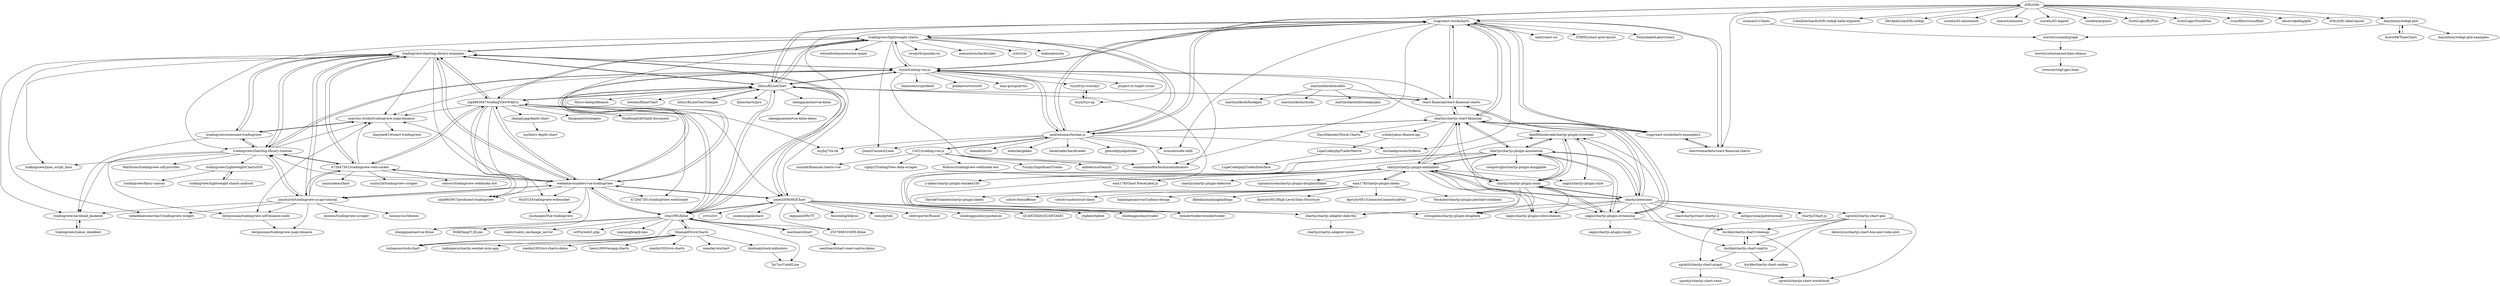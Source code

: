 digraph G {
"danchitnis/webgl-plot" -> "huww98/TimeChart"
"danchitnis/webgl-plot" -> "danchitnis/webgl-plot-examples"
"danchitnis/webgl-plot" -> "wwwtyro/candygraph"
"huww98/TimeChart" -> "danchitnis/webgl-plot"
"tradingview/lightweight-charts" -> "tradingview/charting-library-examples"
"tradingview/lightweight-charts" -> "tvjsx/trading-vue-js"
"tradingview/lightweight-charts" -> "liihuu/KLineChart"
"tradingview/lightweight-charts" -> "rrag/react-stockcharts"
"tradingview/lightweight-charts" -> "mrjbq7/ta-lib" ["e"=1]
"tradingview/lightweight-charts" -> "mementum/backtrader" ["e"=1]
"tradingview/lightweight-charts" -> "anandanand84/technicalindicators" ["e"=1]
"tradingview/lightweight-charts" -> "tradingview/charting-library-tutorial"
"tradingview/lightweight-charts" -> "andredumas/techan.js"
"tradingview/lightweight-charts" -> "ccxt/ccxt" ["e"=1]
"tradingview/lightweight-charts" -> "zlq4863947/tradingViewWikiCn"
"tradingview/lightweight-charts" -> "bukosabino/ta" ["e"=1]
"tradingview/lightweight-charts" -> "wilsonfreitas/awesome-quant" ["e"=1]
"tradingview/lightweight-charts" -> "QuantConnect/Lean" ["e"=1]
"tradingview/lightweight-charts" -> "twopirllc/pandas-ta" ["e"=1]
"rrag/react-stockcharts" -> "andredumas/techan.js"
"rrag/react-stockcharts" -> "rrag/react-stockcharts-examples2"
"rrag/react-stockcharts" -> "anandanand84/technicalindicators" ["e"=1]
"rrag/react-stockcharts" -> "react-financial/react-financial-charts"
"rrag/react-stockcharts" -> "reactivemarkets/react-financial-charts"
"rrag/react-stockcharts" -> "tradingview/lightweight-charts"
"rrag/react-stockcharts" -> "tvjsx/trading-vue-js"
"rrag/react-stockcharts" -> "oransel/node-talib" ["e"=1]
"rrag/react-stockcharts" -> "michaelgrosner/tribeca" ["e"=1]
"rrag/react-stockcharts" -> "chartjs/chartjs-chart-financial"
"rrag/react-stockcharts" -> "uber/react-vis" ["e"=1]
"rrag/react-stockcharts" -> "STRML/react-grid-layout" ["e"=1]
"rrag/react-stockcharts" -> "liihuu/KLineChart"
"rrag/react-stockcharts" -> "FormidableLabs/victory" ["e"=1]
"rrag/react-stockcharts" -> "jones2000/HQChart"
"liihuu/KLineChart" -> "liihuu/KLineChartSample"
"liihuu/KLineChart" -> "jones2000/HQChart"
"liihuu/KLineChart" -> "tvjsx/trading-vue-js"
"liihuu/KLineChart" -> "chxj1992/kline"
"liihuu/KLineChart" -> "zlq4863947/tradingViewWikiCn"
"liihuu/KLineChart" -> "webdatavisualdev/vue-tradingview"
"liihuu/KLineChart" -> "tradingview/lightweight-charts"
"liihuu/KLineChart" -> "klinecharts/pro"
"liihuu/KLineChart" -> "wondertrader/wondertrader" ["e"=1]
"liihuu/KLineChart" -> "tradingview/charting-library-examples"
"liihuu/KLineChart" -> "react-financial/react-financial-charts"
"liihuu/KLineChart" -> "zhengquantao/vue-kline"
"liihuu/KLineChart" -> "rrag/react-stockcharts"
"liihuu/KLineChart" -> "Micro-sheep/efinance" ["e"=1]
"liihuu/KLineChart" -> "icechao/KlineChart" ["e"=1]
"chartjs/chartjs-plugin-datalabels" -> "chartjs/chartjs-plugin-annotation"
"chartjs/chartjs-plugin-datalabels" -> "emn178/chartjs-plugin-labels"
"chartjs/chartjs-plugin-datalabels" -> "chartjs/chartjs-plugin-zoom"
"chartjs/chartjs-plugin-datalabels" -> "chartjs/awesome"
"chartjs/chartjs-plugin-datalabels" -> "y-takey/chartjs-plugin-stacked100"
"chartjs/chartjs-plugin-datalabels" -> "chartjs/chartjs-chart-financial"
"chartjs/chartjs-plugin-datalabels" -> "emn178/Chart.PieceLabel.js"
"chartjs/chartjs-plugin-datalabels" -> "chartjs/chartjs-adapter-date-fns"
"chartjs/chartjs-plugin-datalabels" -> "nagix/chartjs-plugin-streaming"
"chartjs/chartjs-plugin-datalabels" -> "AbelHeinsbroek/chartjs-plugin-crosshair"
"chartjs/chartjs-plugin-datalabels" -> "chartjs/chartjs-plugin-deferred"
"chartjs/chartjs-plugin-datalabels" -> "nagix/chartjs-plugin-colorschemes"
"chartjs/chartjs-plugin-datalabels" -> "ciprianciurea/chartjs-plugin-doughnutlabel"
"chartjs/chartjs-plugin-datalabels" -> "nagix/chartjs-plugin-style"
"chartjs/chartjs-plugin-datalabels" -> "chrispahm/chartjs-plugin-dragdata"
"nagix/chartjs-plugin-streaming" -> "chartjs/chartjs-plugin-zoom"
"nagix/chartjs-plugin-streaming" -> "AbelHeinsbroek/chartjs-plugin-crosshair"
"nagix/chartjs-plugin-streaming" -> "nagix/chartjs-plugin-rough"
"nagix/chartjs-plugin-streaming" -> "chartjs/chartjs-chart-financial"
"nagix/chartjs-plugin-streaming" -> "chartjs/chartjs-plugin-annotation"
"nagix/chartjs-plugin-streaming" -> "kurkle/chartjs-chart-treemap"
"chartjs/awesome" -> "chartjs/chartjs-plugin-datalabels"
"chartjs/awesome" -> "chartjs/chartjs-plugin-zoom"
"chartjs/awesome" -> "chartjs/chartjs-plugin-annotation"
"chartjs/awesome" -> "reactchartjs/react-chartjs-2" ["e"=1]
"chartjs/awesome" -> "chartjs/chartjs-chart-financial"
"chartjs/awesome" -> "kurkle/chartjs-chart-matrix"
"chartjs/awesome" -> "sgratzl/chartjs-chart-geo"
"chartjs/awesome" -> "nagix/chartjs-plugin-streaming"
"chartjs/awesome" -> "nagix/chartjs-plugin-colorschemes"
"chartjs/awesome" -> "AbelHeinsbroek/chartjs-plugin-crosshair"
"chartjs/awesome" -> "ashiguruma/patternomaly"
"chartjs/awesome" -> "chartjs/chartjs-adapter-date-fns"
"chartjs/awesome" -> "chrispahm/chartjs-plugin-dragdata"
"chartjs/awesome" -> "chartjs/Chart.js" ["e"=1]
"chartjs/awesome" -> "kurkle/chartjs-chart-treemap"
"react-financial/react-financial-charts" -> "rrag/react-stockcharts"
"react-financial/react-financial-charts" -> "rrag/react-stockcharts-examples2"
"react-financial/react-financial-charts" -> "chartjs/chartjs-chart-financial"
"react-financial/react-financial-charts" -> "tvjsx/trading-vue-js"
"react-financial/react-financial-charts" -> "liihuu/KLineChart"
"jones2000/HQChart" -> "liihuu/KLineChart"
"jones2000/HQChart" -> "chxj1992/kline"
"jones2000/HQChart" -> "mpquant/MyTT" ["e"=1]
"jones2000/HQChart" -> "fasiondog/hikyuu" ["e"=1]
"jones2000/HQChart" -> "rainx/pytdx" ["e"=1]
"jones2000/HQChart" -> "2557606319/H5-Kline" ["e"=1]
"jones2000/HQChart" -> "wondertrader/wondertrader" ["e"=1]
"jones2000/HQChart" -> "cedricporter/funcat" ["e"=1]
"jones2000/HQChart" -> "shidenggui/easyquotation" ["e"=1]
"jones2000/HQChart" -> "webdatavisualdev/vue-tradingview"
"jones2000/HQChart" -> "QUANTAXIS/QUANTAXIS" ["e"=1]
"jones2000/HQChart" -> "ctpbee/ctpbee" ["e"=1]
"jones2000/HQChart" -> "shidenggui/easytrader" ["e"=1]
"jones2000/HQChart" -> "zvtvz/zvt" ["e"=1]
"jones2000/HQChart" -> "jindaxiang/akshare" ["e"=1]
"andredumas/techan.js" -> "rrag/react-stockcharts"
"andredumas/techan.js" -> "oransel/node-talib" ["e"=1]
"andredumas/techan.js" -> "anandanand84/technicalindicators" ["e"=1]
"andredumas/techan.js" -> "d3fc/d3fc"
"andredumas/techan.js" -> "tradingview/lightweight-charts"
"andredumas/techan.js" -> "michaelgrosner/tribeca" ["e"=1]
"andredumas/techan.js" -> "tvjsx/trading-vue-js"
"andredumas/techan.js" -> "chartjs/chartjs-chart-financial"
"andredumas/techan.js" -> "manahl/arctic" ["e"=1]
"andredumas/techan.js" -> "mrjbq7/ta-lib" ["e"=1]
"andredumas/techan.js" -> "askmike/gekko" ["e"=1]
"andredumas/techan.js" -> "C451/trading-vue-js"
"andredumas/techan.js" -> "backtrader/backtrader" ["e"=1]
"andredumas/techan.js" -> "gbeced/pyalgotrade" ["e"=1]
"andredumas/techan.js" -> "QuantConnect/Lean" ["e"=1]
"martinshkreli/models" -> "martinshkreli/stocks"
"martinshkreli/models" -> "martinshkreli/bitcoinkeygen"
"martinshkreli/models" -> "react-financial/react-financial-charts"
"martinshkreli/models" -> "martinshkreli/bookgen"
"zlq4863947/tradingViewWikiCn" -> "webdatavisualdev/vue-tradingview"
"zlq4863947/tradingViewWikiCn" -> "tradingview/charting-library-examples"
"zlq4863947/tradingViewWikiCn" -> "zlq4863947/proficient-tradingview"
"zlq4863947/tradingViewWikiCn" -> "liihuu/KLineChart"
"zlq4863947/tradingViewWikiCn" -> "zhangxugg/depth-chart"
"zlq4863947/tradingViewWikiCn" -> "472647301/tradingview-web-socket"
"zlq4863947/tradingViewWikiCn" -> "chxj1992/kline"
"zlq4863947/tradingViewWikiCn" -> "No2015/tradingview-websocket"
"zlq4863947/tradingViewWikiCn" -> "jones2000/HQChart"
"zlq4863947/tradingViewWikiCn" -> "tradingview/lightweight-charts"
"zlq4863947/tradingViewWikiCn" -> "jonchurch/tradingview-js-api-tutorial"
"zlq4863947/tradingViewWikiCn" -> "fmzquant/strategies" ["e"=1]
"zlq4863947/tradingViewWikiCn" -> "marcius-studio/tradingview-jsapi-binance"
"zlq4863947/tradingViewWikiCn" -> "472647301/tradingView-webSocket"
"zlq4863947/tradingViewWikiCn" -> "HuaRongSAO/talib-document" ["e"=1]
"tvjsx/trading-vue-js" -> "tvjsx/tvjs-overlays"
"tvjsx/trading-vue-js" -> "liihuu/KLineChart"
"tvjsx/trading-vue-js" -> "tradingview/lightweight-charts"
"tvjsx/trading-vue-js" -> "tvjsx/tvjs-xp"
"tvjsx/trading-vue-js" -> "tradingview/charting-library-tutorial"
"tvjsx/trading-vue-js" -> "webdatavisualdev/vue-tradingview"
"tvjsx/trading-vue-js" -> "project-nv/night-vision"
"tvjsx/trading-vue-js" -> "anandanand84/technicalindicators" ["e"=1]
"tvjsx/trading-vue-js" -> "marcius-studio/tradingview-jsapi-binance"
"tvjsx/trading-vue-js" -> "tradingview/charting-library-examples"
"tvjsx/trading-vue-js" -> "bmoscon/cryptofeed" ["e"=1]
"tvjsx/trading-vue-js" -> "polakowo/vectorbt" ["e"=1]
"tvjsx/trading-vue-js" -> "rrag/react-stockcharts"
"tvjsx/trading-vue-js" -> "man-group/arctic" ["e"=1]
"tvjsx/trading-vue-js" -> "andredumas/techan.js"
"webdatavisualdev/vue-tradingview" -> "zlq4863947/tradingViewWikiCn"
"webdatavisualdev/vue-tradingview" -> "472647301/tradingview-web-socket"
"webdatavisualdev/vue-tradingview" -> "tradingview/charting-library-examples"
"webdatavisualdev/vue-tradingview" -> "No2015/tradingview-websocket"
"webdatavisualdev/vue-tradingview" -> "marcius-studio/tradingview-jsapi-binance"
"webdatavisualdev/vue-tradingview" -> "jonchurch/tradingview-js-api-tutorial"
"webdatavisualdev/vue-tradingview" -> "chxj1992/kline"
"webdatavisualdev/vue-tradingview" -> "liihuu/KLineChart"
"webdatavisualdev/vue-tradingview" -> "zlq4863947/proficient-tradingview"
"webdatavisualdev/vue-tradingview" -> "jones2000/HQChart"
"webdatavisualdev/vue-tradingview" -> "tvjsx/trading-vue-js"
"webdatavisualdev/vue-tradingview" -> "472647301/tradingView-webSocket"
"webdatavisualdev/vue-tradingview" -> "xushanpei/Vue-tradingview"
"webdatavisualdev/vue-tradingview" -> "tradingview/charting-library-tutorial"
"webdatavisualdev/vue-tradingview" -> "zhengquantao/vue-Kline"
"tvjsx/tvjs-xp" -> "tvjsx/tvjs-overlays"
"tradingview/charting-library-examples" -> "zlq4863947/tradingViewWikiCn"
"tradingview/charting-library-examples" -> "jonchurch/tradingview-js-api-tutorial"
"tradingview/charting-library-examples" -> "tradingview/charting-library-tutorial"
"tradingview/charting-library-examples" -> "webdatavisualdev/vue-tradingview"
"tradingview/charting-library-examples" -> "tradingview/awesome-tradingview"
"tradingview/charting-library-examples" -> "tradingview/lightweight-charts"
"tradingview/charting-library-examples" -> "marcius-studio/tradingview-jsapi-binance"
"tradingview/charting-library-examples" -> "472647301/tradingview-web-socket"
"tradingview/charting-library-examples" -> "rafaelklaessen/react-tradingview-widget"
"tradingview/charting-library-examples" -> "zlq4863947/proficient-tradingview"
"tradingview/charting-library-examples" -> "tvjsx/trading-vue-js"
"tradingview/charting-library-examples" -> "tradingview/saveload_backend"
"tradingview/charting-library-examples" -> "chxj1992/kline"
"tradingview/charting-library-examples" -> "tradingview/pine_script_docs" ["e"=1]
"tradingview/charting-library-examples" -> "liihuu/KLineChart"
"ustaxes/UsTaxes" -> "wwwtyro/candygraph"
"rrag/react-stockcharts-examples2" -> "rrag/react-stockcharts"
"rrag/react-stockcharts-examples2" -> "reactivemarkets/react-financial-charts"
"rrag/react-stockcharts-examples2" -> "react-financial/react-financial-charts"
"d3fc/d3fc" -> "ColinEberhardt/d3fc-webgl-hathi-explorer"
"d3fc/d3fc" -> "danchitnis/webgl-plot"
"d3fc/d3fc" -> "andredumas/techan.js"
"d3fc/d3fc" -> "DevAndyLee/d3fc-webgl"
"d3fc/d3fc" -> "susielu/d3-annotation" ["e"=1]
"d3fc/d3fc" -> "nteract/semiotic" ["e"=1]
"d3fc/d3fc" -> "susielu/d3-legend" ["e"=1]
"d3fc/d3fc" -> "uwdata/arquero" ["e"=1]
"d3fc/d3fc" -> "rrag/react-stockcharts"
"d3fc/d3fc" -> "ScottLogic/BitFlux"
"d3fc/d3fc" -> "ScottLogic/StockFlux"
"d3fc/d3fc" -> "crossfilter/crossfilter" ["e"=1]
"d3fc/d3fc" -> "observablehq/plot" ["e"=1]
"d3fc/d3fc" -> "reactivemarkets/react-financial-charts"
"d3fc/d3fc" -> "d3fc/d3fc-label-layout" ["e"=1]
"emn178/chartjs-plugin-labels" -> "chartjs/chartjs-plugin-datalabels"
"emn178/chartjs-plugin-labels" -> "Neckster/chartjs-plugin-piechart-outlabels"
"emn178/chartjs-plugin-labels" -> "DavideViolante/chartjs-plugin-labels"
"emn178/chartjs-plugin-labels" -> "sohutv/hotcaffeine" ["e"=1]
"emn178/chartjs-plugin-labels" -> "sohutv/cachecloud-client" ["e"=1]
"emn178/chartjs-plugin-labels" -> "baimingxuan/vue3-admin-design" ["e"=1]
"emn178/chartjs-plugin-labels" -> "Allenkuzma/langhaiblogs" ["e"=1]
"emn178/chartjs-plugin-labels" -> "Apricity001/High-Level-Data-Structure" ["e"=1]
"emn178/chartjs-plugin-labels" -> "Apricity001/CommonConnectionPool" ["e"=1]
"Shaman05/wxCharts" -> "roshanca/stock-chart"
"Shaman05/wxCharts" -> "ioneday/wxchart"
"Shaman05/wxCharts" -> "kimboqi/stock-indicators"
"Shaman05/wxCharts" -> "xiabingwu/chartjs-wechat-mini-app" ["e"=1]
"Shaman05/wxCharts" -> "xiaolin3303/wx-charts-demo" ["e"=1]
"Shaman05/wxCharts" -> "hawx1993/wxapp-charts" ["e"=1]
"Shaman05/wxCharts" -> "xiaolin3303/wx-charts" ["e"=1]
"Shaman05/wxCharts" -> "chxj1992/kline"
"tradingview/charting-library-tutorial" -> "tradingview/awesome-tradingview"
"tradingview/charting-library-tutorial" -> "tradingview/charting-library-examples"
"tradingview/charting-library-tutorial" -> "472647301/tradingview-web-socket"
"tradingview/charting-library-tutorial" -> "marcius-studio/tradingview-jsapi-binance"
"tradingview/charting-library-tutorial" -> "jonchurch/tradingview-js-api-tutorial"
"tradingview/charting-library-tutorial" -> "bergusman/tradingview-udf-binance-node"
"tradingview/charting-library-tutorial" -> "tradingview/LightweightChartsIOS"
"tradingview/charting-library-tutorial" -> "tradingview/pine_script_docs" ["e"=1]
"tradingview/charting-library-tutorial" -> "tvjsx/trading-vue-js"
"tradingview/charting-library-tutorial" -> "tradingview/saveload_backend"
"tradingview/charting-library-tutorial" -> "Marfusios/tradingview-udf-provider"
"chartjs/chartjs-plugin-annotation" -> "chartjs/chartjs-plugin-zoom"
"chartjs/chartjs-plugin-annotation" -> "chartjs/chartjs-plugin-datalabels"
"chartjs/chartjs-plugin-annotation" -> "AbelHeinsbroek/chartjs-plugin-crosshair"
"chartjs/chartjs-plugin-annotation" -> "chartjs/awesome"
"chartjs/chartjs-plugin-annotation" -> "chrispahm/chartjs-plugin-dragdata"
"chartjs/chartjs-plugin-annotation" -> "chartjs/chartjs-chart-financial"
"chartjs/chartjs-plugin-annotation" -> "y-takey/chartjs-plugin-stacked100"
"chartjs/chartjs-plugin-annotation" -> "nagix/chartjs-plugin-streaming"
"chartjs/chartjs-plugin-annotation" -> "nagix/chartjs-plugin-colorschemes"
"chartjs/chartjs-plugin-annotation" -> "compwright/chartjs-plugin-draggable"
"chartjs/chartjs-plugin-annotation" -> "chartjs/chartjs-adapter-date-fns"
"zhangxugg/depth-chart" -> "mylhei/v-depth-chart"
"C451/trading-vue-js" -> "anfederico/Gemini" ["e"=1]
"C451/trading-vue-js" -> "xunxdd/financial-charts-vue"
"C451/trading-vue-js" -> "andredumas/techan.js"
"C451/trading-vue-js" -> "ciphyr/TradingView-data-scraper"
"C451/trading-vue-js" -> "Robswc/tradingview-webhooks-bot" ["e"=1]
"C451/trading-vue-js" -> "Tucsky/SignificantTrades" ["e"=1]
"C451/trading-vue-js" -> "anandanand84/technicalindicators" ["e"=1]
"chxj1992/kline" -> "liihuu/KLineChart"
"chxj1992/kline" -> "jones2000/HQChart"
"chxj1992/kline" -> "webdatavisualdev/vue-tradingview"
"chxj1992/kline" -> "seerline/clchart"
"chxj1992/kline" -> "roshanca/stock-chart"
"chxj1992/kline" -> "WillkYang/Y_KLine" ["e"=1]
"chxj1992/kline" -> "zhengquantao/vue-Kline"
"chxj1992/kline" -> "zlq4863947/tradingViewWikiCn"
"chxj1992/kline" -> "2557606319/H5-Kline" ["e"=1]
"chxj1992/kline" -> "Tai7sy/CoinKLine"
"chxj1992/kline" -> "Shaman05/wxCharts"
"chxj1992/kline" -> "tradingview/charting-library-examples"
"chxj1992/kline" -> "viabtc/viabtc_exchange_server" ["e"=1]
"chxj1992/kline" -> "sc0Vu/web3.php" ["e"=1]
"chxj1992/kline" -> "xiaxiangfeng/k-line"
"jonchurch/tradingview-js-api-tutorial" -> "tradingview/charting-library-examples"
"jonchurch/tradingview-js-api-tutorial" -> "webdatavisualdev/vue-tradingview"
"jonchurch/tradingview-js-api-tutorial" -> "imxeno/tradingview-scraper" ["e"=1]
"jonchurch/tradingview-js-api-tutorial" -> "tradingview/charting-library-tutorial"
"jonchurch/tradingview-js-api-tutorial" -> "bergusman/tradingview-udf-binance-node"
"jonchurch/tradingview-js-api-tutorial" -> "bergusman/tradingview-jsapi-binance"
"jonchurch/tradingview-js-api-tutorial" -> "mmmy/css3demos"
"jonchurch/tradingview-js-api-tutorial" -> "472647301/tradingview-web-socket"
"jonchurch/tradingview-js-api-tutorial" -> "tradingview/saveload_backend"
"jonchurch/tradingview-js-api-tutorial" -> "rafaelklaessen/react-tradingview-widget"
"roshanca/stock-chart" -> "Shaman05/wxCharts"
"seerline/clchart" -> "seerline/clchart.react-native.demo"
"seerline/clchart" -> "chxj1992/kline"
"zhengquantao/vue-kline" -> "zhengquantao/vue-kline-demo"
"liihuu/KLineChartSample" -> "liihuu/KLineChart"
"472647301/tradingview-web-socket" -> "webdatavisualdev/vue-tradingview"
"472647301/tradingview-web-socket" -> "marcius-studio/tradingview-jsapi-binance"
"472647301/tradingview-web-socket" -> "tradingview/charting-library-tutorial"
"472647301/tradingview-web-socket" -> "tradingview/charting-library-examples"
"472647301/tradingview-web-socket" -> "zlq4863947/tradingViewWikiCn"
"472647301/tradingview-web-socket" -> "jonchurch/tradingview-js-api-tutorial"
"472647301/tradingview-web-socket" -> "rushic24/tradingview-scraper" ["e"=1]
"472647301/tradingview-web-socket" -> "robswc/tradingview-webhooks-bot" ["e"=1]
"472647301/tradingview-web-socket" -> "yasincidem/chart"
"chartjs/chartjs-plugin-zoom" -> "chartjs/chartjs-plugin-annotation"
"chartjs/chartjs-plugin-zoom" -> "AbelHeinsbroek/chartjs-plugin-crosshair"
"chartjs/chartjs-plugin-zoom" -> "nagix/chartjs-plugin-streaming"
"chartjs/chartjs-plugin-zoom" -> "chartjs/chartjs-plugin-datalabels"
"chartjs/chartjs-plugin-zoom" -> "chartjs/awesome"
"chartjs/chartjs-plugin-zoom" -> "chartjs/chartjs-chart-financial"
"chartjs/chartjs-plugin-zoom" -> "nagix/chartjs-plugin-colorschemes"
"chartjs/chartjs-plugin-zoom" -> "chrispahm/chartjs-plugin-dragdata"
"chartjs/chartjs-plugin-zoom" -> "chartjs/chartjs-adapter-date-fns"
"kurkle/chartjs-chart-matrix" -> "kurkle/chartjs-chart-treemap"
"kurkle/chartjs-chart-matrix" -> "kurkle/chartjs-chart-sankey"
"kurkle/chartjs-chart-matrix" -> "sgratzl/chartjs-chart-graph"
"sgratzl/chartjs-chart-graph" -> "upsetjs/chartjs-chart-venn"
"sgratzl/chartjs-chart-graph" -> "sgratzl/chartjs-chart-wordcloud"
"AbelHeinsbroek/chartjs-plugin-crosshair" -> "chartjs/chartjs-plugin-zoom"
"AbelHeinsbroek/chartjs-plugin-crosshair" -> "chartjs/chartjs-plugin-annotation"
"AbelHeinsbroek/chartjs-plugin-crosshair" -> "nagix/chartjs-plugin-style"
"tvjsx/tvjs-overlays" -> "tvjsx/tvjs-xp"
"tradingview/saveload_backend" -> "tradingview/yahoo_datafeed"
"chartjs/chartjs-chart-financial" -> "chartjs/chartjs-plugin-zoom"
"chartjs/chartjs-chart-financial" -> "chartjs/chartjs-plugin-annotation"
"chartjs/chartjs-chart-financial" -> "rrag/react-stockcharts"
"chartjs/chartjs-chart-financial" -> "chartjs/awesome"
"chartjs/chartjs-chart-financial" -> "react-financial/react-financial-charts"
"chartjs/chartjs-chart-financial" -> "andredumas/techan.js"
"chartjs/chartjs-chart-financial" -> "nagix/chartjs-plugin-streaming"
"chartjs/chartjs-chart-financial" -> "chartjs/chartjs-plugin-datalabels"
"chartjs/chartjs-chart-financial" -> "AbelHeinsbroek/chartjs-plugin-crosshair"
"chartjs/chartjs-chart-financial" -> "rrag/react-stockcharts-examples2"
"chartjs/chartjs-chart-financial" -> "tvjsx/trading-vue-js"
"chartjs/chartjs-chart-financial" -> "scheb/yahoo-finance-api"
"chartjs/chartjs-chart-financial" -> "DaveSkender/Stock.Charts" ["e"=1]
"reactivemarkets/react-financial-charts" -> "rrag/react-stockcharts-examples2"
"reactivemarkets/react-financial-charts" -> "rrag/react-stockcharts"
"marcius-studio/tradingview-jsapi-binance" -> "sharjeel619/react-tradingview"
"marcius-studio/tradingview-jsapi-binance" -> "tradingview/awesome-tradingview"
"marcius-studio/tradingview-jsapi-binance" -> "bergusman/tradingview-udf-binance-node"
"tradingview/awesome-tradingview" -> "marcius-studio/tradingview-jsapi-binance"
"tradingview/awesome-tradingview" -> "tradingview/charting-library-tutorial"
"tradingview/awesome-tradingview" -> "tradingview/saveload_backend"
"tradingview/awesome-tradingview" -> "tradingview/charting-library-examples"
"No2015/tradingview-websocket" -> "xushanpei/Vue-tradingview"
"wwwtyro/instanced-lines-demos" -> "rreusser/regl-gpu-lines" ["e"=1]
"tradingview/lightweight-charts-android" -> "tradingview/LightweightChartsIOS"
"sgratzl/chartjs-chart-geo" -> "sgratzl/chartjs-chart-graph"
"sgratzl/chartjs-chart-geo" -> "kurkle/chartjs-chart-sankey"
"sgratzl/chartjs-chart-geo" -> "kurkle/chartjs-chart-treemap"
"sgratzl/chartjs-chart-geo" -> "kurkle/chartjs-chart-matrix"
"sgratzl/chartjs-chart-geo" -> "datavisyn/chartjs-chart-box-and-violin-plot"
"sgratzl/chartjs-chart-geo" -> "sgratzl/chartjs-chart-wordcloud"
"scheb/yahoo-finance-api" -> "LupeCode/phpTraderNative"
"kimboqi/stock-indicators" -> "Tai7sy/CoinKLine"
"tradingview/LightweightChartsIOS" -> "tradingview/lightweight-charts-android"
"tradingview/LightweightChartsIOS" -> "tradingview/fancy-canvas"
"kurkle/chartjs-chart-treemap" -> "kurkle/chartjs-chart-matrix"
"kurkle/chartjs-chart-treemap" -> "sgratzl/chartjs-chart-wordcloud"
"tradingview/yahoo_datafeed" -> "tradingview/saveload_backend"
"chartjs/chartjs-adapter-date-fns" -> "chartjs/chartjs-adapter-luxon"
"bergusman/tradingview-udf-binance-node" -> "bergusman/tradingview-jsapi-binance"
"LupeCode/phpTraderNative" -> "LupeCode/phpTraderInterface"
"wwwtyro/candygraph" -> "wwwtyro/instanced-lines-demos"
"danchitnis/webgl-plot" ["l"="19.918,32.394"]
"huww98/TimeChart" ["l"="19.944,32.41"]
"danchitnis/webgl-plot-examples" ["l"="19.906,32.418"]
"wwwtyro/candygraph" ["l"="19.95,32.455"]
"tradingview/lightweight-charts" ["l"="19.746,32.256"]
"tradingview/charting-library-examples" ["l"="19.693,32.237"]
"tvjsx/trading-vue-js" ["l"="19.762,32.234"]
"liihuu/KLineChart" ["l"="19.738,32.211"]
"rrag/react-stockcharts" ["l"="19.804,32.237"]
"mrjbq7/ta-lib" ["l"="21.693,32.753"]
"mementum/backtrader" ["l"="21.693,32.709"]
"anandanand84/technicalindicators" ["l"="21.166,31.209"]
"tradingview/charting-library-tutorial" ["l"="19.681,32.257"]
"andredumas/techan.js" ["l"="19.838,32.227"]
"ccxt/ccxt" ["l"="20.981,31.171"]
"zlq4863947/tradingViewWikiCn" ["l"="19.703,32.221"]
"bukosabino/ta" ["l"="21.776,32.705"]
"wilsonfreitas/awesome-quant" ["l"="21.713,32.668"]
"QuantConnect/Lean" ["l"="21.659,32.728"]
"twopirllc/pandas-ta" ["l"="21.752,32.691"]
"rrag/react-stockcharts-examples2" ["l"="19.847,32.256"]
"react-financial/react-financial-charts" ["l"="19.816,32.256"]
"reactivemarkets/react-financial-charts" ["l"="19.834,32.278"]
"oransel/node-talib" ["l"="21.197,31.226"]
"michaelgrosner/tribeca" ["l"="21.124,31.128"]
"chartjs/chartjs-chart-financial" ["l"="19.895,32.22"]
"uber/react-vis" ["l"="25.842,-26.492"]
"STRML/react-grid-layout" ["l"="25.743,-26.51"]
"FormidableLabs/victory" ["l"="25.79,-26.554"]
"jones2000/HQChart" ["l"="19.723,32.178"]
"liihuu/KLineChartSample" ["l"="19.762,32.187"]
"chxj1992/kline" ["l"="19.684,32.175"]
"webdatavisualdev/vue-tradingview" ["l"="19.689,32.21"]
"klinecharts/pro" ["l"="19.756,32.171"]
"wondertrader/wondertrader" ["l"="19.868,33.186"]
"zhengquantao/vue-kline" ["l"="19.647,32.194"]
"Micro-sheep/efinance" ["l"="19.838,33.112"]
"icechao/KlineChart" ["l"="47.135,2.183"]
"chartjs/chartjs-plugin-datalabels" ["l"="19.969,32.216"]
"chartjs/chartjs-plugin-annotation" ["l"="19.956,32.196"]
"emn178/chartjs-plugin-labels" ["l"="20.032,32.225"]
"chartjs/chartjs-plugin-zoom" ["l"="19.941,32.205"]
"chartjs/awesome" ["l"="19.969,32.177"]
"y-takey/chartjs-plugin-stacked100" ["l"="19.952,32.165"]
"emn178/Chart.PieceLabel.js" ["l"="20.016,32.254"]
"chartjs/chartjs-adapter-date-fns" ["l"="19.988,32.193"]
"nagix/chartjs-plugin-streaming" ["l"="19.934,32.182"]
"AbelHeinsbroek/chartjs-plugin-crosshair" ["l"="19.944,32.219"]
"chartjs/chartjs-plugin-deferred" ["l"="19.986,32.252"]
"nagix/chartjs-plugin-colorschemes" ["l"="19.922,32.195"]
"ciprianciurea/chartjs-plugin-doughnutlabel" ["l"="20.001,32.231"]
"nagix/chartjs-plugin-style" ["l"="19.958,32.24"]
"chrispahm/chartjs-plugin-dragdata" ["l"="19.989,32.205"]
"nagix/chartjs-plugin-rough" ["l"="19.924,32.146"]
"kurkle/chartjs-chart-treemap" ["l"="19.977,32.14"]
"reactchartjs/react-chartjs-2" ["l"="26.022,-26.151"]
"kurkle/chartjs-chart-matrix" ["l"="19.982,32.123"]
"sgratzl/chartjs-chart-geo" ["l"="20.006,32.123"]
"ashiguruma/patternomaly" ["l"="20.043,32.159"]
"chartjs/Chart.js" ["l"="26.745,-26.84"]
"mpquant/MyTT" ["l"="19.735,33.125"]
"fasiondog/hikyuu" ["l"="19.838,33.182"]
"rainx/pytdx" ["l"="19.776,33.169"]
"2557606319/H5-Kline" ["l"="33.098,37.522"]
"cedricporter/funcat" ["l"="19.763,33.168"]
"shidenggui/easyquotation" ["l"="19.787,33.095"]
"QUANTAXIS/QUANTAXIS" ["l"="19.82,33.097"]
"ctpbee/ctpbee" ["l"="19.839,33.225"]
"shidenggui/easytrader" ["l"="19.807,33.076"]
"zvtvz/zvt" ["l"="19.835,33.129"]
"jindaxiang/akshare" ["l"="19.839,33.069"]
"d3fc/d3fc" ["l"="19.866,32.3"]
"manahl/arctic" ["l"="21.806,32.806"]
"askmike/gekko" ["l"="21.051,31.092"]
"C451/trading-vue-js" ["l"="19.845,32.173"]
"backtrader/backtrader" ["l"="21.772,32.795"]
"gbeced/pyalgotrade" ["l"="21.749,32.781"]
"martinshkreli/models" ["l"="19.803,32.343"]
"martinshkreli/stocks" ["l"="19.786,32.37"]
"martinshkreli/bitcoinkeygen" ["l"="19.818,32.359"]
"martinshkreli/bookgen" ["l"="19.807,32.37"]
"zlq4863947/proficient-tradingview" ["l"="19.671,32.243"]
"zhangxugg/depth-chart" ["l"="19.704,32.281"]
"472647301/tradingview-web-socket" ["l"="19.669,32.229"]
"No2015/tradingview-websocket" ["l"="19.673,32.197"]
"jonchurch/tradingview-js-api-tutorial" ["l"="19.652,32.24"]
"fmzquant/strategies" ["l"="19.876,33.117"]
"marcius-studio/tradingview-jsapi-binance" ["l"="19.697,32.257"]
"472647301/tradingView-webSocket" ["l"="19.659,32.21"]
"HuaRongSAO/talib-document" ["l"="19.838,33.148"]
"tvjsx/tvjs-overlays" ["l"="19.782,32.28"]
"tvjsx/tvjs-xp" ["l"="19.764,32.282"]
"project-nv/night-vision" ["l"="19.787,32.195"]
"bmoscon/cryptofeed" ["l"="21.036,31.241"]
"polakowo/vectorbt" ["l"="21.812,32.69"]
"man-group/arctic" ["l"="21.81,32.734"]
"xushanpei/Vue-tradingview" ["l"="19.66,32.189"]
"zhengquantao/vue-Kline" ["l"="19.656,32.174"]
"tradingview/awesome-tradingview" ["l"="19.677,32.273"]
"rafaelklaessen/react-tradingview-widget" ["l"="19.621,32.225"]
"tradingview/saveload_backend" ["l"="19.645,32.263"]
"tradingview/pine_script_docs" ["l"="20.204,31.777"]
"ustaxes/UsTaxes" ["l"="19.956,32.501"]
"ColinEberhardt/d3fc-webgl-hathi-explorer" ["l"="19.905,32.315"]
"DevAndyLee/d3fc-webgl" ["l"="19.885,32.322"]
"susielu/d3-annotation" ["l"="15.309,-31.633"]
"nteract/semiotic" ["l"="16.57,-32.06"]
"susielu/d3-legend" ["l"="15.285,-31.617"]
"uwdata/arquero" ["l"="16.549,-31.957"]
"ScottLogic/BitFlux" ["l"="19.859,32.328"]
"ScottLogic/StockFlux" ["l"="19.882,32.341"]
"crossfilter/crossfilter" ["l"="15.07,-31.504"]
"observablehq/plot" ["l"="16.577,-31.965"]
"d3fc/d3fc-label-layout" ["l"="15.294,-31.718"]
"Neckster/chartjs-plugin-piechart-outlabels" ["l"="20.063,32.239"]
"DavideViolante/chartjs-plugin-labels" ["l"="20.064,32.22"]
"sohutv/hotcaffeine" ["l"="-24.827,23.114"]
"sohutv/cachecloud-client" ["l"="-24.823,23.12"]
"baimingxuan/vue3-admin-design" ["l"="-24.832,23.116"]
"Allenkuzma/langhaiblogs" ["l"="-24.846,23.121"]
"Apricity001/High-Level-Data-Structure" ["l"="-24.795,23.117"]
"Apricity001/CommonConnectionPool" ["l"="-24.812,23.106"]
"Shaman05/wxCharts" ["l"="19.667,32.12"]
"roshanca/stock-chart" ["l"="19.648,32.132"]
"ioneday/wxchart" ["l"="19.645,32.088"]
"kimboqi/stock-indicators" ["l"="19.687,32.099"]
"xiabingwu/chartjs-wechat-mini-app" ["l"="14.584,-9.051"]
"xiaolin3303/wx-charts-demo" ["l"="14.587,-8.978"]
"hawx1993/wxapp-charts" ["l"="14.666,-9.146"]
"xiaolin3303/wx-charts" ["l"="14.62,-8.829"]
"bergusman/tradingview-udf-binance-node" ["l"="19.653,32.273"]
"tradingview/LightweightChartsIOS" ["l"="19.631,32.312"]
"Marfusios/tradingview-udf-provider" ["l"="19.663,32.296"]
"compwright/chartjs-plugin-draggable" ["l"="20.001,32.177"]
"mylhei/v-depth-chart" ["l"="19.703,32.311"]
"anfederico/Gemini" ["l"="23.215,4.413"]
"xunxdd/financial-charts-vue" ["l"="19.835,32.145"]
"ciphyr/TradingView-data-scraper" ["l"="19.857,32.137"]
"Robswc/tradingview-webhooks-bot" ["l"="20.342,31.785"]
"Tucsky/SignificantTrades" ["l"="21.115,31.293"]
"seerline/clchart" ["l"="19.633,32.154"]
"WillkYang/Y_KLine" ["l"="-49.507,0.77"]
"Tai7sy/CoinKLine" ["l"="19.692,32.131"]
"viabtc/viabtc_exchange_server" ["l"="19.607,31.182"]
"sc0Vu/web3.php" ["l"="44.289,-28.77"]
"xiaxiangfeng/k-line" ["l"="19.679,32.148"]
"imxeno/tradingview-scraper" ["l"="20.25,31.691"]
"bergusman/tradingview-jsapi-binance" ["l"="19.625,32.263"]
"mmmy/css3demos" ["l"="19.6,32.246"]
"seerline/clchart.react-native.demo" ["l"="19.604,32.142"]
"zhengquantao/vue-kline-demo" ["l"="19.614,32.187"]
"rushic24/tradingview-scraper" ["l"="20.266,31.701"]
"robswc/tradingview-webhooks-bot" ["l"="20.256,31.777"]
"yasincidem/chart" ["l"="19.627,32.242"]
"kurkle/chartjs-chart-sankey" ["l"="19.984,32.097"]
"sgratzl/chartjs-chart-graph" ["l"="20.012,32.094"]
"upsetjs/chartjs-chart-venn" ["l"="20.025,32.072"]
"sgratzl/chartjs-chart-wordcloud" ["l"="19.998,32.108"]
"tradingview/yahoo_datafeed" ["l"="19.617,32.279"]
"scheb/yahoo-finance-api" ["l"="19.941,32.274"]
"DaveSkender/Stock.Charts" ["l"="20.44,32.455"]
"sharjeel619/react-tradingview" ["l"="19.691,32.295"]
"wwwtyro/instanced-lines-demos" ["l"="19.986,32.466"]
"rreusser/regl-gpu-lines" ["l"="30.484,-23.47"]
"tradingview/lightweight-charts-android" ["l"="19.608,32.324"]
"datavisyn/chartjs-chart-box-and-violin-plot" ["l"="20.044,32.105"]
"LupeCode/phpTraderNative" ["l"="19.972,32.304"]
"tradingview/fancy-canvas" ["l"="19.624,32.338"]
"chartjs/chartjs-adapter-luxon" ["l"="20.023,32.191"]
"LupeCode/phpTraderInterface" ["l"="19.992,32.321"]
}